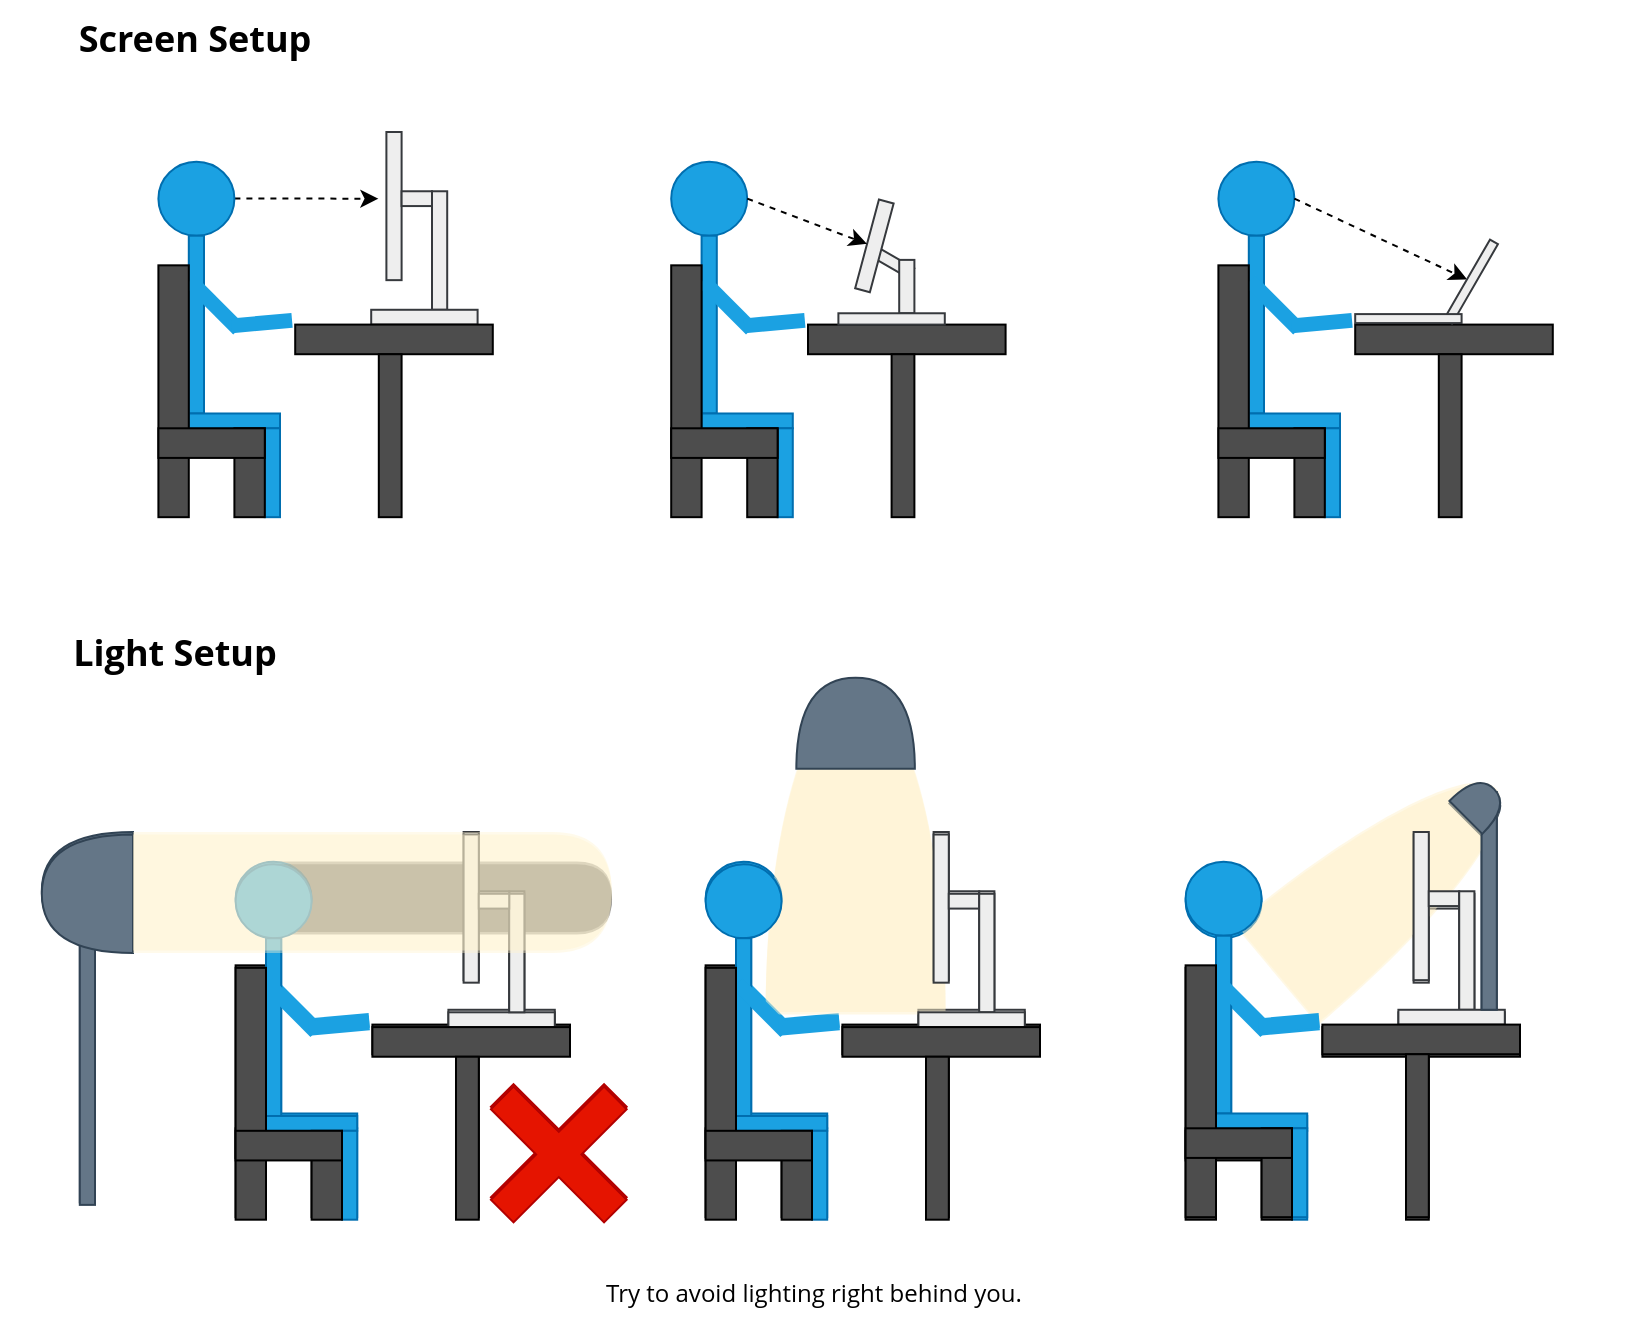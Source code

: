 <mxfile version="20.3.0" type="device"><diagram id="M3pvrxg0QlPzVswd9PLS" name="Page-1"><mxGraphModel dx="1011" dy="828" grid="1" gridSize="10" guides="1" tooltips="1" connect="1" arrows="1" fold="1" page="1" pageScale="1" pageWidth="850" pageHeight="1100" math="0" shadow="0"><root><mxCell id="0"/><mxCell id="1" parent="0"/><mxCell id="wjR194S2n0jLSr4wDRhN-28" value="" style="group" parent="1" vertex="1" connectable="0"><mxGeometry x="13" y="466" width="357.2" height="200" as="geometry"/></mxCell><mxCell id="wjR194S2n0jLSr4wDRhN-19" value="" style="rounded=0;whiteSpace=wrap;html=1;direction=south;fillColor=#647687;strokeColor=#314354;fontColor=#ffffff;" parent="wjR194S2n0jLSr4wDRhN-28" vertex="1"><mxGeometry x="39.9" y="22.22" width="7.6" height="162.963" as="geometry"/></mxCell><mxCell id="wjR194S2n0jLSr4wDRhN-86" value="" style="shape=delay;whiteSpace=wrap;html=1;strokeColor=none;fillColor=#1A1A1A;fillOpacity=40;" parent="wjR194S2n0jLSr4wDRhN-28" vertex="1"><mxGeometry x="133" y="14.81" width="173" height="35.19" as="geometry"/></mxCell><mxCell id="wjR194S2n0jLSr4wDRhN-1" value="" style="ellipse;whiteSpace=wrap;html=1;fillColor=#1ba1e2;strokeColor=#006EAF;fontColor=#ffffff;" parent="wjR194S2n0jLSr4wDRhN-28" vertex="1"><mxGeometry x="117.8" y="14.815" width="38" height="37.037" as="geometry"/></mxCell><mxCell id="wjR194S2n0jLSr4wDRhN-5" value="" style="rounded=0;whiteSpace=wrap;html=1;fillColor=#eeeeee;strokeColor=#36393d;" parent="wjR194S2n0jLSr4wDRhN-28" vertex="1"><mxGeometry x="224.2" y="88.889" width="53.2" height="7.407" as="geometry"/></mxCell><mxCell id="wjR194S2n0jLSr4wDRhN-6" value="" style="rounded=0;whiteSpace=wrap;html=1;fillColor=#4D4D4D;strokeColor=#000000;" parent="wjR194S2n0jLSr4wDRhN-28" vertex="1"><mxGeometry x="186.2" y="96.296" width="98.8" height="14.815" as="geometry"/></mxCell><mxCell id="wjR194S2n0jLSr4wDRhN-7" value="" style="rounded=0;whiteSpace=wrap;html=1;direction=south;fillColor=#4D4D4D;strokeColor=#000000;" parent="wjR194S2n0jLSr4wDRhN-28" vertex="1"><mxGeometry x="228" y="111.111" width="11.4" height="81.481" as="geometry"/></mxCell><mxCell id="wjR194S2n0jLSr4wDRhN-10" value="" style="rounded=0;whiteSpace=wrap;html=1;direction=south;fillColor=#1ba1e2;strokeColor=#006EAF;fontColor=#ffffff;" parent="wjR194S2n0jLSr4wDRhN-28" vertex="1"><mxGeometry x="133" y="51.852" width="7.6" height="88.889" as="geometry"/></mxCell><mxCell id="wjR194S2n0jLSr4wDRhN-17" value="" style="rounded=0;whiteSpace=wrap;html=1;direction=west;fillColor=#1ba1e2;strokeColor=none;fontColor=#ffffff;rotation=45;" parent="wjR194S2n0jLSr4wDRhN-28" vertex="1"><mxGeometry x="128.645" y="82.793" width="34.2" height="7.407" as="geometry"/></mxCell><mxCell id="wjR194S2n0jLSr4wDRhN-12" value="" style="rounded=0;whiteSpace=wrap;html=1;direction=west;fillColor=#1ba1e2;strokeColor=#006EAF;fontColor=#ffffff;" parent="wjR194S2n0jLSr4wDRhN-28" vertex="1"><mxGeometry x="133" y="140.741" width="45.6" height="7.407" as="geometry"/></mxCell><mxCell id="wjR194S2n0jLSr4wDRhN-13" value="" style="rounded=0;whiteSpace=wrap;html=1;direction=north;fillColor=#1ba1e2;strokeColor=#006EAF;fontColor=#ffffff;" parent="wjR194S2n0jLSr4wDRhN-28" vertex="1"><mxGeometry x="171" y="148.148" width="7.6" height="44.444" as="geometry"/></mxCell><mxCell id="wjR194S2n0jLSr4wDRhN-14" value="" style="rounded=0;whiteSpace=wrap;html=1;direction=south;fillColor=#4D4D4D;fontColor=#333333;strokeColor=#000000;" parent="wjR194S2n0jLSr4wDRhN-28" vertex="1"><mxGeometry x="117.8" y="66.667" width="15.2" height="125.926" as="geometry"/></mxCell><mxCell id="wjR194S2n0jLSr4wDRhN-16" value="" style="rounded=0;whiteSpace=wrap;html=1;direction=south;fillColor=#4D4D4D;fontColor=#333333;strokeColor=#000000;" parent="wjR194S2n0jLSr4wDRhN-28" vertex="1"><mxGeometry x="155.8" y="148.148" width="15.2" height="44.444" as="geometry"/></mxCell><mxCell id="wjR194S2n0jLSr4wDRhN-18" value="" style="rounded=0;whiteSpace=wrap;html=1;direction=west;fillColor=#1ba1e2;strokeColor=none;fontColor=#ffffff;rotation=-5;" parent="wjR194S2n0jLSr4wDRhN-28" vertex="1"><mxGeometry x="154.28" y="91.852" width="30.4" height="7.407" as="geometry"/></mxCell><mxCell id="wjR194S2n0jLSr4wDRhN-8" value="" style="rounded=0;whiteSpace=wrap;html=1;direction=west;fillColor=#4D4D4D;fontColor=#333333;strokeColor=#000000;" parent="wjR194S2n0jLSr4wDRhN-28" vertex="1"><mxGeometry x="117.8" y="148.148" width="53.2" height="14.815" as="geometry"/></mxCell><mxCell id="wjR194S2n0jLSr4wDRhN-20" value="" style="shape=or;whiteSpace=wrap;html=1;strokeColor=#314354;fillColor=#647687;direction=west;fontColor=#ffffff;" parent="wjR194S2n0jLSr4wDRhN-28" vertex="1"><mxGeometry x="20.9" y="-0.003" width="45.6" height="59.259" as="geometry"/></mxCell><mxCell id="wjR194S2n0jLSr4wDRhN-2" value="" style="rounded=0;whiteSpace=wrap;html=1;fillColor=#eeeeee;strokeColor=#36393d;" parent="wjR194S2n0jLSr4wDRhN-28" vertex="1"><mxGeometry x="231.8" width="7.6" height="74.074" as="geometry"/></mxCell><mxCell id="wjR194S2n0jLSr4wDRhN-4" value="" style="rounded=0;whiteSpace=wrap;html=1;fillColor=#eeeeee;strokeColor=#36393d;" parent="wjR194S2n0jLSr4wDRhN-28" vertex="1"><mxGeometry x="254.6" y="29.63" width="7.6" height="59.259" as="geometry"/></mxCell><mxCell id="wjR194S2n0jLSr4wDRhN-3" value="" style="rounded=0;whiteSpace=wrap;html=1;fillColor=#eeeeee;strokeColor=#36393d;" parent="wjR194S2n0jLSr4wDRhN-28" vertex="1"><mxGeometry x="239.4" y="29.63" width="15.2" height="7.407" as="geometry"/></mxCell><mxCell id="wjR194S2n0jLSr4wDRhN-32" value="" style="shape=cross;whiteSpace=wrap;html=1;strokeColor=#B20000;fillColor=#e51400;rotation=45;fontColor=#ffffff;" parent="wjR194S2n0jLSr4wDRhN-28" vertex="1"><mxGeometry x="239.4" y="120" width="80" height="80" as="geometry"/></mxCell><mxCell id="wjR194S2n0jLSr4wDRhN-34" value="" style="group" parent="1" vertex="1" connectable="0"><mxGeometry x="313" y="396" width="525" height="213.26" as="geometry"/></mxCell><mxCell id="wjR194S2n0jLSr4wDRhN-51" value="" style="group" parent="wjR194S2n0jLSr4wDRhN-34" vertex="1" connectable="0"><mxGeometry x="52.8" y="70" width="472.2" height="213.26" as="geometry"/></mxCell><mxCell id="wjR194S2n0jLSr4wDRhN-90" value="" style="verticalLabelPosition=bottom;verticalAlign=top;html=1;shape=mxgraph.basic.cone2;dx=0.65;dy=0;strokeColor=none;fillColor=#fff2cc;direction=west;fillOpacity=50;" parent="wjR194S2n0jLSr4wDRhN-51" vertex="1"><mxGeometry x="30" y="-70" width="90" height="160" as="geometry"/></mxCell><mxCell id="wjR194S2n0jLSr4wDRhN-36" value="" style="ellipse;whiteSpace=wrap;html=1;fillColor=#1ba1e2;strokeColor=#006EAF;fontColor=#ffffff;container=0;" parent="wjR194S2n0jLSr4wDRhN-51" vertex="1"><mxGeometry y="14.815" width="38" height="37.037" as="geometry"/></mxCell><mxCell id="wjR194S2n0jLSr4wDRhN-37" value="" style="rounded=0;whiteSpace=wrap;html=1;fillColor=#eeeeee;strokeColor=#36393d;container=0;" parent="wjR194S2n0jLSr4wDRhN-51" vertex="1"><mxGeometry x="114" width="7.6" height="74.074" as="geometry"/></mxCell><mxCell id="wjR194S2n0jLSr4wDRhN-38" value="" style="rounded=0;whiteSpace=wrap;html=1;fillColor=#eeeeee;strokeColor=#36393d;container=0;" parent="wjR194S2n0jLSr4wDRhN-51" vertex="1"><mxGeometry x="121.6" y="29.63" width="15.2" height="7.407" as="geometry"/></mxCell><mxCell id="wjR194S2n0jLSr4wDRhN-39" value="" style="rounded=0;whiteSpace=wrap;html=1;fillColor=#eeeeee;strokeColor=#36393d;container=0;" parent="wjR194S2n0jLSr4wDRhN-51" vertex="1"><mxGeometry x="136.8" y="29.63" width="7.6" height="59.259" as="geometry"/></mxCell><mxCell id="wjR194S2n0jLSr4wDRhN-40" value="" style="rounded=0;whiteSpace=wrap;html=1;fillColor=#eeeeee;strokeColor=#36393d;container=0;" parent="wjR194S2n0jLSr4wDRhN-51" vertex="1"><mxGeometry x="106.4" y="88.889" width="53.2" height="7.407" as="geometry"/></mxCell><mxCell id="wjR194S2n0jLSr4wDRhN-41" value="" style="rounded=0;whiteSpace=wrap;html=1;fillColor=#4D4D4D;strokeColor=#000000;container=0;" parent="wjR194S2n0jLSr4wDRhN-51" vertex="1"><mxGeometry x="68.4" y="96.296" width="98.8" height="14.815" as="geometry"/></mxCell><mxCell id="wjR194S2n0jLSr4wDRhN-42" value="" style="rounded=0;whiteSpace=wrap;html=1;direction=south;fillColor=#4D4D4D;strokeColor=#000000;container=0;" parent="wjR194S2n0jLSr4wDRhN-51" vertex="1"><mxGeometry x="110.2" y="111.111" width="11.4" height="81.481" as="geometry"/></mxCell><mxCell id="wjR194S2n0jLSr4wDRhN-43" value="" style="rounded=0;whiteSpace=wrap;html=1;direction=south;fillColor=#1ba1e2;strokeColor=#006EAF;fontColor=#ffffff;container=0;" parent="wjR194S2n0jLSr4wDRhN-51" vertex="1"><mxGeometry x="15.2" y="51.852" width="7.6" height="88.889" as="geometry"/></mxCell><mxCell id="wjR194S2n0jLSr4wDRhN-44" value="" style="rounded=0;whiteSpace=wrap;html=1;direction=west;fillColor=#1ba1e2;strokeColor=none;fontColor=#ffffff;rotation=45;container=0;" parent="wjR194S2n0jLSr4wDRhN-51" vertex="1"><mxGeometry x="10.845" y="82.793" width="34.2" height="7.407" as="geometry"/></mxCell><mxCell id="wjR194S2n0jLSr4wDRhN-45" value="" style="rounded=0;whiteSpace=wrap;html=1;direction=west;fillColor=#1ba1e2;strokeColor=#006EAF;fontColor=#ffffff;container=0;" parent="wjR194S2n0jLSr4wDRhN-51" vertex="1"><mxGeometry x="15.2" y="140.741" width="45.6" height="7.407" as="geometry"/></mxCell><mxCell id="wjR194S2n0jLSr4wDRhN-46" value="" style="rounded=0;whiteSpace=wrap;html=1;direction=north;fillColor=#1ba1e2;strokeColor=#006EAF;fontColor=#ffffff;container=0;" parent="wjR194S2n0jLSr4wDRhN-51" vertex="1"><mxGeometry x="53.2" y="148.148" width="7.6" height="44.444" as="geometry"/></mxCell><mxCell id="wjR194S2n0jLSr4wDRhN-47" value="" style="rounded=0;whiteSpace=wrap;html=1;direction=south;fillColor=#4D4D4D;fontColor=#333333;strokeColor=#000000;container=0;" parent="wjR194S2n0jLSr4wDRhN-51" vertex="1"><mxGeometry y="66.667" width="15.2" height="125.926" as="geometry"/></mxCell><mxCell id="wjR194S2n0jLSr4wDRhN-48" value="" style="rounded=0;whiteSpace=wrap;html=1;direction=south;fillColor=#4D4D4D;fontColor=#333333;strokeColor=#000000;container=0;" parent="wjR194S2n0jLSr4wDRhN-51" vertex="1"><mxGeometry x="38" y="148.148" width="15.2" height="44.444" as="geometry"/></mxCell><mxCell id="wjR194S2n0jLSr4wDRhN-49" value="" style="rounded=0;whiteSpace=wrap;html=1;direction=west;fillColor=#1ba1e2;strokeColor=none;fontColor=#ffffff;rotation=-5;container=0;" parent="wjR194S2n0jLSr4wDRhN-51" vertex="1"><mxGeometry x="36.48" y="91.852" width="30.4" height="7.407" as="geometry"/></mxCell><mxCell id="wjR194S2n0jLSr4wDRhN-50" value="" style="rounded=0;whiteSpace=wrap;html=1;direction=west;fillColor=#4D4D4D;fontColor=#333333;strokeColor=#000000;container=0;" parent="wjR194S2n0jLSr4wDRhN-51" vertex="1"><mxGeometry y="148.148" width="53.2" height="14.815" as="geometry"/></mxCell><mxCell id="wjR194S2n0jLSr4wDRhN-97" value="" style="shape=image;html=1;verticalAlign=top;verticalLabelPosition=bottom;labelBackgroundColor=#ffffff;imageAspect=0;aspect=fixed;image=https://cdn3.iconfinder.com/data/icons/flat-actions-icons-9/512/Tick_Mark-128.png;strokeColor=#000000;fillColor=#1A1A1A;" parent="wjR194S2n0jLSr4wDRhN-51" vertex="1"><mxGeometry x="127.2" y="114.56" width="82" height="82" as="geometry"/></mxCell><mxCell id="lc3bOfNyb2U1ckupQyzX-61" value="" style="group" parent="wjR194S2n0jLSr4wDRhN-51" vertex="1" connectable="0"><mxGeometry x="-352.8" y="1.26" width="357.2" height="200" as="geometry"/></mxCell><mxCell id="lc3bOfNyb2U1ckupQyzX-62" value="" style="rounded=0;whiteSpace=wrap;html=1;direction=south;fillColor=#647687;strokeColor=#314354;fontColor=#ffffff;" parent="lc3bOfNyb2U1ckupQyzX-61" vertex="1"><mxGeometry x="39.9" y="22.22" width="7.6" height="162.963" as="geometry"/></mxCell><mxCell id="lc3bOfNyb2U1ckupQyzX-63" value="" style="shape=delay;whiteSpace=wrap;html=1;strokeColor=none;fillColor=#1A1A1A;fillOpacity=40;" parent="lc3bOfNyb2U1ckupQyzX-61" vertex="1"><mxGeometry x="133" y="14.81" width="173" height="35.19" as="geometry"/></mxCell><mxCell id="lc3bOfNyb2U1ckupQyzX-64" value="" style="ellipse;whiteSpace=wrap;html=1;fillColor=#1ba1e2;strokeColor=#006EAF;fontColor=#ffffff;" parent="lc3bOfNyb2U1ckupQyzX-61" vertex="1"><mxGeometry x="117.8" y="14.815" width="38" height="37.037" as="geometry"/></mxCell><mxCell id="lc3bOfNyb2U1ckupQyzX-65" value="" style="rounded=0;whiteSpace=wrap;html=1;fillColor=#eeeeee;strokeColor=#36393d;" parent="lc3bOfNyb2U1ckupQyzX-61" vertex="1"><mxGeometry x="224.2" y="88.889" width="53.2" height="7.407" as="geometry"/></mxCell><mxCell id="lc3bOfNyb2U1ckupQyzX-66" value="" style="rounded=0;whiteSpace=wrap;html=1;fillColor=#4D4D4D;strokeColor=#000000;" parent="lc3bOfNyb2U1ckupQyzX-61" vertex="1"><mxGeometry x="186.2" y="96.296" width="98.8" height="14.815" as="geometry"/></mxCell><mxCell id="lc3bOfNyb2U1ckupQyzX-67" value="" style="rounded=0;whiteSpace=wrap;html=1;direction=south;fillColor=#4D4D4D;strokeColor=#000000;" parent="lc3bOfNyb2U1ckupQyzX-61" vertex="1"><mxGeometry x="228" y="111.111" width="11.4" height="81.481" as="geometry"/></mxCell><mxCell id="lc3bOfNyb2U1ckupQyzX-68" value="" style="rounded=0;whiteSpace=wrap;html=1;direction=south;fillColor=#1ba1e2;strokeColor=#006EAF;fontColor=#ffffff;" parent="lc3bOfNyb2U1ckupQyzX-61" vertex="1"><mxGeometry x="133" y="51.852" width="7.6" height="88.889" as="geometry"/></mxCell><mxCell id="lc3bOfNyb2U1ckupQyzX-69" value="" style="rounded=0;whiteSpace=wrap;html=1;direction=west;fillColor=#1ba1e2;strokeColor=none;fontColor=#ffffff;rotation=45;" parent="lc3bOfNyb2U1ckupQyzX-61" vertex="1"><mxGeometry x="128.645" y="82.793" width="34.2" height="7.407" as="geometry"/></mxCell><mxCell id="lc3bOfNyb2U1ckupQyzX-70" value="" style="rounded=0;whiteSpace=wrap;html=1;direction=west;fillColor=#1ba1e2;strokeColor=#006EAF;fontColor=#ffffff;" parent="lc3bOfNyb2U1ckupQyzX-61" vertex="1"><mxGeometry x="133" y="140.741" width="45.6" height="7.407" as="geometry"/></mxCell><mxCell id="lc3bOfNyb2U1ckupQyzX-71" value="" style="rounded=0;whiteSpace=wrap;html=1;direction=north;fillColor=#1ba1e2;strokeColor=#006EAF;fontColor=#ffffff;" parent="lc3bOfNyb2U1ckupQyzX-61" vertex="1"><mxGeometry x="171" y="148.148" width="7.6" height="44.444" as="geometry"/></mxCell><mxCell id="lc3bOfNyb2U1ckupQyzX-72" value="" style="rounded=0;whiteSpace=wrap;html=1;direction=south;fillColor=#4D4D4D;fontColor=#333333;strokeColor=#000000;" parent="lc3bOfNyb2U1ckupQyzX-61" vertex="1"><mxGeometry x="117.8" y="66.667" width="15.2" height="125.926" as="geometry"/></mxCell><mxCell id="lc3bOfNyb2U1ckupQyzX-73" value="" style="rounded=0;whiteSpace=wrap;html=1;direction=south;fillColor=#4D4D4D;fontColor=#333333;strokeColor=#000000;" parent="lc3bOfNyb2U1ckupQyzX-61" vertex="1"><mxGeometry x="155.8" y="148.148" width="15.2" height="44.444" as="geometry"/></mxCell><mxCell id="lc3bOfNyb2U1ckupQyzX-74" value="" style="rounded=0;whiteSpace=wrap;html=1;direction=west;fillColor=#1ba1e2;strokeColor=none;fontColor=#ffffff;rotation=-5;" parent="lc3bOfNyb2U1ckupQyzX-61" vertex="1"><mxGeometry x="154.28" y="91.852" width="30.4" height="7.407" as="geometry"/></mxCell><mxCell id="lc3bOfNyb2U1ckupQyzX-75" value="" style="rounded=0;whiteSpace=wrap;html=1;direction=west;fillColor=#4D4D4D;fontColor=#333333;strokeColor=#000000;" parent="lc3bOfNyb2U1ckupQyzX-61" vertex="1"><mxGeometry x="117.8" y="148.148" width="53.2" height="14.815" as="geometry"/></mxCell><mxCell id="lc3bOfNyb2U1ckupQyzX-76" value="" style="shape=or;whiteSpace=wrap;html=1;strokeColor=#314354;fillColor=#647687;direction=west;fontColor=#ffffff;" parent="lc3bOfNyb2U1ckupQyzX-61" vertex="1"><mxGeometry x="20.9" y="-0.003" width="45.6" height="59.259" as="geometry"/></mxCell><mxCell id="lc3bOfNyb2U1ckupQyzX-77" value="" style="rounded=0;whiteSpace=wrap;html=1;fillColor=#eeeeee;strokeColor=#36393d;" parent="lc3bOfNyb2U1ckupQyzX-61" vertex="1"><mxGeometry x="231.8" width="7.6" height="74.074" as="geometry"/></mxCell><mxCell id="lc3bOfNyb2U1ckupQyzX-78" value="" style="rounded=0;whiteSpace=wrap;html=1;fillColor=#eeeeee;strokeColor=#36393d;" parent="lc3bOfNyb2U1ckupQyzX-61" vertex="1"><mxGeometry x="254.6" y="29.63" width="7.6" height="59.259" as="geometry"/></mxCell><mxCell id="lc3bOfNyb2U1ckupQyzX-79" value="" style="rounded=0;whiteSpace=wrap;html=1;fillColor=#eeeeee;strokeColor=#36393d;" parent="lc3bOfNyb2U1ckupQyzX-61" vertex="1"><mxGeometry x="239.4" y="29.63" width="15.2" height="7.407" as="geometry"/></mxCell><mxCell id="lc3bOfNyb2U1ckupQyzX-80" value="" style="shape=cross;whiteSpace=wrap;html=1;strokeColor=#B20000;fillColor=#e51400;rotation=45;fontColor=#ffffff;" parent="lc3bOfNyb2U1ckupQyzX-61" vertex="1"><mxGeometry x="239.4" y="120" width="80" height="80" as="geometry"/></mxCell><mxCell id="lc3bOfNyb2U1ckupQyzX-81" value="" style="group" parent="wjR194S2n0jLSr4wDRhN-51" vertex="1" connectable="0"><mxGeometry x="-52.8" y="1.26" width="285" height="200" as="geometry"/></mxCell><mxCell id="lc3bOfNyb2U1ckupQyzX-82" value="" style="group" parent="lc3bOfNyb2U1ckupQyzX-81" vertex="1" connectable="0"><mxGeometry x="52.8" width="209.2" height="196.56" as="geometry"/></mxCell><mxCell id="lc3bOfNyb2U1ckupQyzX-83" value="" style="verticalLabelPosition=bottom;verticalAlign=top;html=1;shape=mxgraph.basic.cone2;dx=0.65;dy=0;strokeColor=none;fillColor=#fff2cc;direction=west;fillOpacity=50;" parent="lc3bOfNyb2U1ckupQyzX-82" vertex="1"><mxGeometry x="30" y="-70" width="90" height="160" as="geometry"/></mxCell><mxCell id="lc3bOfNyb2U1ckupQyzX-84" value="" style="ellipse;whiteSpace=wrap;html=1;fillColor=#1ba1e2;strokeColor=#006EAF;fontColor=#ffffff;container=0;" parent="lc3bOfNyb2U1ckupQyzX-82" vertex="1"><mxGeometry y="14.815" width="38" height="37.037" as="geometry"/></mxCell><mxCell id="lc3bOfNyb2U1ckupQyzX-85" value="" style="rounded=0;whiteSpace=wrap;html=1;fillColor=#eeeeee;strokeColor=#36393d;container=0;" parent="lc3bOfNyb2U1ckupQyzX-82" vertex="1"><mxGeometry x="114" width="7.6" height="74.074" as="geometry"/></mxCell><mxCell id="lc3bOfNyb2U1ckupQyzX-86" value="" style="rounded=0;whiteSpace=wrap;html=1;fillColor=#eeeeee;strokeColor=#36393d;container=0;" parent="lc3bOfNyb2U1ckupQyzX-82" vertex="1"><mxGeometry x="121.6" y="29.63" width="15.2" height="7.407" as="geometry"/></mxCell><mxCell id="lc3bOfNyb2U1ckupQyzX-87" value="" style="rounded=0;whiteSpace=wrap;html=1;fillColor=#eeeeee;strokeColor=#36393d;container=0;" parent="lc3bOfNyb2U1ckupQyzX-82" vertex="1"><mxGeometry x="136.8" y="29.63" width="7.6" height="59.259" as="geometry"/></mxCell><mxCell id="lc3bOfNyb2U1ckupQyzX-88" value="" style="rounded=0;whiteSpace=wrap;html=1;fillColor=#eeeeee;strokeColor=#36393d;container=0;" parent="lc3bOfNyb2U1ckupQyzX-82" vertex="1"><mxGeometry x="106.4" y="88.889" width="53.2" height="7.407" as="geometry"/></mxCell><mxCell id="lc3bOfNyb2U1ckupQyzX-89" value="" style="rounded=0;whiteSpace=wrap;html=1;fillColor=#4D4D4D;strokeColor=#000000;container=0;" parent="lc3bOfNyb2U1ckupQyzX-82" vertex="1"><mxGeometry x="68.4" y="96.296" width="98.8" height="14.815" as="geometry"/></mxCell><mxCell id="lc3bOfNyb2U1ckupQyzX-90" value="" style="rounded=0;whiteSpace=wrap;html=1;direction=south;fillColor=#4D4D4D;strokeColor=#000000;container=0;" parent="lc3bOfNyb2U1ckupQyzX-82" vertex="1"><mxGeometry x="110.2" y="111.111" width="11.4" height="81.481" as="geometry"/></mxCell><mxCell id="lc3bOfNyb2U1ckupQyzX-91" value="" style="rounded=0;whiteSpace=wrap;html=1;direction=south;fillColor=#1ba1e2;strokeColor=#006EAF;fontColor=#ffffff;container=0;" parent="lc3bOfNyb2U1ckupQyzX-82" vertex="1"><mxGeometry x="15.2" y="51.852" width="7.6" height="88.889" as="geometry"/></mxCell><mxCell id="lc3bOfNyb2U1ckupQyzX-92" value="" style="rounded=0;whiteSpace=wrap;html=1;direction=west;fillColor=#1ba1e2;strokeColor=none;fontColor=#ffffff;rotation=45;container=0;" parent="lc3bOfNyb2U1ckupQyzX-82" vertex="1"><mxGeometry x="10.845" y="82.793" width="34.2" height="7.407" as="geometry"/></mxCell><mxCell id="lc3bOfNyb2U1ckupQyzX-93" value="" style="rounded=0;whiteSpace=wrap;html=1;direction=west;fillColor=#1ba1e2;strokeColor=#006EAF;fontColor=#ffffff;container=0;" parent="lc3bOfNyb2U1ckupQyzX-82" vertex="1"><mxGeometry x="15.2" y="140.741" width="45.6" height="7.407" as="geometry"/></mxCell><mxCell id="lc3bOfNyb2U1ckupQyzX-94" value="" style="rounded=0;whiteSpace=wrap;html=1;direction=north;fillColor=#1ba1e2;strokeColor=#006EAF;fontColor=#ffffff;container=0;" parent="lc3bOfNyb2U1ckupQyzX-82" vertex="1"><mxGeometry x="53.2" y="148.148" width="7.6" height="44.444" as="geometry"/></mxCell><mxCell id="lc3bOfNyb2U1ckupQyzX-95" value="" style="rounded=0;whiteSpace=wrap;html=1;direction=south;fillColor=#4D4D4D;fontColor=#333333;strokeColor=#000000;container=0;" parent="lc3bOfNyb2U1ckupQyzX-82" vertex="1"><mxGeometry y="66.667" width="15.2" height="125.926" as="geometry"/></mxCell><mxCell id="lc3bOfNyb2U1ckupQyzX-96" value="" style="rounded=0;whiteSpace=wrap;html=1;direction=south;fillColor=#4D4D4D;fontColor=#333333;strokeColor=#000000;container=0;" parent="lc3bOfNyb2U1ckupQyzX-82" vertex="1"><mxGeometry x="38" y="148.148" width="15.2" height="44.444" as="geometry"/></mxCell><mxCell id="lc3bOfNyb2U1ckupQyzX-97" value="" style="rounded=0;whiteSpace=wrap;html=1;direction=west;fillColor=#1ba1e2;strokeColor=none;fontColor=#ffffff;rotation=-5;container=0;" parent="lc3bOfNyb2U1ckupQyzX-82" vertex="1"><mxGeometry x="36.48" y="91.852" width="30.4" height="7.407" as="geometry"/></mxCell><mxCell id="lc3bOfNyb2U1ckupQyzX-98" value="" style="rounded=0;whiteSpace=wrap;html=1;direction=west;fillColor=#4D4D4D;fontColor=#333333;strokeColor=#000000;container=0;" parent="lc3bOfNyb2U1ckupQyzX-82" vertex="1"><mxGeometry y="148.148" width="53.2" height="14.815" as="geometry"/></mxCell><mxCell id="lc3bOfNyb2U1ckupQyzX-99" value="" style="shape=image;html=1;verticalAlign=top;verticalLabelPosition=bottom;labelBackgroundColor=#ffffff;imageAspect=0;aspect=fixed;image=https://cdn3.iconfinder.com/data/icons/flat-actions-icons-9/512/Tick_Mark-128.png;strokeColor=#000000;fillColor=#1A1A1A;" parent="lc3bOfNyb2U1ckupQyzX-82" vertex="1"><mxGeometry x="127.2" y="114.56" width="82" height="82" as="geometry"/></mxCell><mxCell id="lc3bOfNyb2U1ckupQyzX-100" value="" style="group" parent="wjR194S2n0jLSr4wDRhN-51" vertex="1" connectable="0"><mxGeometry x="187.2" y="1.26" width="285" height="212" as="geometry"/></mxCell><mxCell id="lc3bOfNyb2U1ckupQyzX-101" value="" style="group" parent="lc3bOfNyb2U1ckupQyzX-100" vertex="1" connectable="0"><mxGeometry x="52.8" width="167.2" height="192.593" as="geometry"/></mxCell><mxCell id="lc3bOfNyb2U1ckupQyzX-102" value="" style="verticalLabelPosition=bottom;verticalAlign=top;html=1;shape=mxgraph.basic.cone2;dx=0.65;dy=0;strokeColor=none;fillColor=#fff2cc;direction=west;fillOpacity=50;rotation=50;" parent="lc3bOfNyb2U1ckupQyzX-101" vertex="1"><mxGeometry x="68.4" y="-47.07" width="64.36" height="143.37" as="geometry"/></mxCell><mxCell id="lc3bOfNyb2U1ckupQyzX-103" value="" style="ellipse;whiteSpace=wrap;html=1;fillColor=#1ba1e2;strokeColor=#006EAF;fontColor=#ffffff;container=0;" parent="lc3bOfNyb2U1ckupQyzX-101" vertex="1"><mxGeometry y="14.815" width="38" height="37.037" as="geometry"/></mxCell><mxCell id="lc3bOfNyb2U1ckupQyzX-104" value="" style="rounded=0;whiteSpace=wrap;html=1;fillColor=#eeeeee;strokeColor=#36393d;container=0;" parent="lc3bOfNyb2U1ckupQyzX-101" vertex="1"><mxGeometry x="114" width="7.6" height="74.074" as="geometry"/></mxCell><mxCell id="lc3bOfNyb2U1ckupQyzX-105" value="" style="rounded=0;whiteSpace=wrap;html=1;fillColor=#eeeeee;strokeColor=#36393d;container=0;" parent="lc3bOfNyb2U1ckupQyzX-101" vertex="1"><mxGeometry x="121.6" y="29.63" width="15.2" height="7.407" as="geometry"/></mxCell><mxCell id="lc3bOfNyb2U1ckupQyzX-106" value="" style="rounded=0;whiteSpace=wrap;html=1;fillColor=#eeeeee;strokeColor=#36393d;container=0;" parent="lc3bOfNyb2U1ckupQyzX-101" vertex="1"><mxGeometry x="136.8" y="29.63" width="7.6" height="59.259" as="geometry"/></mxCell><mxCell id="lc3bOfNyb2U1ckupQyzX-107" value="" style="rounded=0;whiteSpace=wrap;html=1;fillColor=#eeeeee;strokeColor=#36393d;container=0;" parent="lc3bOfNyb2U1ckupQyzX-101" vertex="1"><mxGeometry x="106.4" y="88.889" width="53.2" height="7.407" as="geometry"/></mxCell><mxCell id="lc3bOfNyb2U1ckupQyzX-108" value="" style="rounded=0;whiteSpace=wrap;html=1;fillColor=#4D4D4D;strokeColor=#000000;container=0;" parent="lc3bOfNyb2U1ckupQyzX-101" vertex="1"><mxGeometry x="68.4" y="96.296" width="98.8" height="14.815" as="geometry"/></mxCell><mxCell id="lc3bOfNyb2U1ckupQyzX-109" value="" style="rounded=0;whiteSpace=wrap;html=1;direction=south;fillColor=#4D4D4D;strokeColor=#000000;container=0;" parent="lc3bOfNyb2U1ckupQyzX-101" vertex="1"><mxGeometry x="110.2" y="111.111" width="11.4" height="81.481" as="geometry"/></mxCell><mxCell id="lc3bOfNyb2U1ckupQyzX-110" value="" style="rounded=0;whiteSpace=wrap;html=1;direction=south;fillColor=#1ba1e2;strokeColor=#006EAF;fontColor=#ffffff;container=0;" parent="lc3bOfNyb2U1ckupQyzX-101" vertex="1"><mxGeometry x="15.2" y="51.852" width="7.6" height="88.889" as="geometry"/></mxCell><mxCell id="lc3bOfNyb2U1ckupQyzX-111" value="" style="rounded=0;whiteSpace=wrap;html=1;direction=west;fillColor=#1ba1e2;strokeColor=none;fontColor=#ffffff;rotation=45;container=0;" parent="lc3bOfNyb2U1ckupQyzX-101" vertex="1"><mxGeometry x="10.845" y="82.793" width="34.2" height="7.407" as="geometry"/></mxCell><mxCell id="lc3bOfNyb2U1ckupQyzX-112" value="" style="rounded=0;whiteSpace=wrap;html=1;direction=west;fillColor=#1ba1e2;strokeColor=#006EAF;fontColor=#ffffff;container=0;" parent="lc3bOfNyb2U1ckupQyzX-101" vertex="1"><mxGeometry x="15.2" y="140.741" width="45.6" height="7.407" as="geometry"/></mxCell><mxCell id="lc3bOfNyb2U1ckupQyzX-113" value="" style="rounded=0;whiteSpace=wrap;html=1;direction=north;fillColor=#1ba1e2;strokeColor=#006EAF;fontColor=#ffffff;container=0;" parent="lc3bOfNyb2U1ckupQyzX-101" vertex="1"><mxGeometry x="53.2" y="148.148" width="7.6" height="44.444" as="geometry"/></mxCell><mxCell id="lc3bOfNyb2U1ckupQyzX-114" value="" style="rounded=0;whiteSpace=wrap;html=1;direction=south;fillColor=#4D4D4D;fontColor=#333333;strokeColor=#000000;container=0;" parent="lc3bOfNyb2U1ckupQyzX-101" vertex="1"><mxGeometry y="66.667" width="15.2" height="125.926" as="geometry"/></mxCell><mxCell id="lc3bOfNyb2U1ckupQyzX-115" value="" style="rounded=0;whiteSpace=wrap;html=1;direction=south;fillColor=#4D4D4D;fontColor=#333333;strokeColor=#000000;container=0;" parent="lc3bOfNyb2U1ckupQyzX-101" vertex="1"><mxGeometry x="38" y="148.148" width="15.2" height="44.444" as="geometry"/></mxCell><mxCell id="lc3bOfNyb2U1ckupQyzX-116" value="" style="rounded=0;whiteSpace=wrap;html=1;direction=west;fillColor=#1ba1e2;strokeColor=none;fontColor=#ffffff;rotation=-5;container=0;" parent="lc3bOfNyb2U1ckupQyzX-101" vertex="1"><mxGeometry x="36.48" y="91.852" width="30.4" height="7.407" as="geometry"/></mxCell><mxCell id="lc3bOfNyb2U1ckupQyzX-117" value="" style="rounded=0;whiteSpace=wrap;html=1;direction=west;fillColor=#4D4D4D;fontColor=#333333;strokeColor=#000000;container=0;" parent="lc3bOfNyb2U1ckupQyzX-101" vertex="1"><mxGeometry y="148.148" width="53.2" height="14.815" as="geometry"/></mxCell><mxCell id="lc3bOfNyb2U1ckupQyzX-118" value="" style="rounded=0;whiteSpace=wrap;html=1;direction=south;fillColor=#647687;strokeColor=#314354;fontColor=#ffffff;" parent="lc3bOfNyb2U1ckupQyzX-101" vertex="1"><mxGeometry x="148" y="-20" width="7.6" height="108.89" as="geometry"/></mxCell><mxCell id="lc3bOfNyb2U1ckupQyzX-119" value="" style="shape=image;html=1;verticalAlign=top;verticalLabelPosition=bottom;labelBackgroundColor=#ffffff;imageAspect=0;aspect=fixed;image=https://cdn3.iconfinder.com/data/icons/flat-actions-icons-9/512/Tick_Mark-128.png;strokeColor=#000000;fillColor=#1A1A1A;" parent="lc3bOfNyb2U1ckupQyzX-100" vertex="1"><mxGeometry x="185.56" y="110.59" width="82" height="82" as="geometry"/></mxCell><mxCell id="lc3bOfNyb2U1ckupQyzX-120" value="" style="shape=or;whiteSpace=wrap;html=1;strokeColor=#314354;fillColor=#647687;direction=west;fontColor=#ffffff;rotation=135;" parent="wjR194S2n0jLSr4wDRhN-51" vertex="1"><mxGeometry x="377.2" y="-24.74" width="20" height="23.26" as="geometry"/></mxCell><mxCell id="lc3bOfNyb2U1ckupQyzX-121" value="" style="shape=delay;whiteSpace=wrap;html=1;strokeColor=none;fillColor=#fff2cc;fillOpacity=40;" parent="wjR194S2n0jLSr4wDRhN-51" vertex="1"><mxGeometry x="-286.3" y="1.257" width="239.4" height="59.259" as="geometry"/></mxCell><mxCell id="wjR194S2n0jLSr4wDRhN-88" value="" style="shape=or;whiteSpace=wrap;html=1;strokeColor=#314354;fillColor=#647687;direction=west;fontColor=#ffffff;rotation=90;" parent="wjR194S2n0jLSr4wDRhN-51" vertex="1"><mxGeometry x="52.2" y="-84.003" width="45.6" height="59.259" as="geometry"/></mxCell><mxCell id="wjR194S2n0jLSr4wDRhN-52" value="" style="group" parent="1" vertex="1" connectable="0"><mxGeometry x="553" y="466" width="285" height="212" as="geometry"/></mxCell><mxCell id="wjR194S2n0jLSr4wDRhN-53" value="" style="group" parent="wjR194S2n0jLSr4wDRhN-52" vertex="1" connectable="0"><mxGeometry x="52.8" width="167.2" height="192.593" as="geometry"/></mxCell><mxCell id="wjR194S2n0jLSr4wDRhN-96" value="" style="verticalLabelPosition=bottom;verticalAlign=top;html=1;shape=mxgraph.basic.cone2;dx=0.65;dy=0;strokeColor=none;fillColor=#fff2cc;direction=west;fillOpacity=50;rotation=50;" parent="wjR194S2n0jLSr4wDRhN-53" vertex="1"><mxGeometry x="68.4" y="-47.07" width="64.36" height="143.37" as="geometry"/></mxCell><mxCell id="wjR194S2n0jLSr4wDRhN-54" value="" style="ellipse;whiteSpace=wrap;html=1;fillColor=#1ba1e2;strokeColor=#006EAF;fontColor=#ffffff;container=0;" parent="wjR194S2n0jLSr4wDRhN-53" vertex="1"><mxGeometry y="14.815" width="38" height="37.037" as="geometry"/></mxCell><mxCell id="wjR194S2n0jLSr4wDRhN-55" value="" style="rounded=0;whiteSpace=wrap;html=1;fillColor=#eeeeee;strokeColor=#36393d;container=0;" parent="wjR194S2n0jLSr4wDRhN-53" vertex="1"><mxGeometry x="114" width="7.6" height="74.074" as="geometry"/></mxCell><mxCell id="wjR194S2n0jLSr4wDRhN-56" value="" style="rounded=0;whiteSpace=wrap;html=1;fillColor=#eeeeee;strokeColor=#36393d;container=0;" parent="wjR194S2n0jLSr4wDRhN-53" vertex="1"><mxGeometry x="121.6" y="29.63" width="15.2" height="7.407" as="geometry"/></mxCell><mxCell id="wjR194S2n0jLSr4wDRhN-57" value="" style="rounded=0;whiteSpace=wrap;html=1;fillColor=#eeeeee;strokeColor=#36393d;container=0;" parent="wjR194S2n0jLSr4wDRhN-53" vertex="1"><mxGeometry x="136.8" y="29.63" width="7.6" height="59.259" as="geometry"/></mxCell><mxCell id="wjR194S2n0jLSr4wDRhN-58" value="" style="rounded=0;whiteSpace=wrap;html=1;fillColor=#eeeeee;strokeColor=#36393d;container=0;" parent="wjR194S2n0jLSr4wDRhN-53" vertex="1"><mxGeometry x="106.4" y="88.889" width="53.2" height="7.407" as="geometry"/></mxCell><mxCell id="wjR194S2n0jLSr4wDRhN-59" value="" style="rounded=0;whiteSpace=wrap;html=1;fillColor=#4D4D4D;strokeColor=#000000;container=0;" parent="wjR194S2n0jLSr4wDRhN-53" vertex="1"><mxGeometry x="68.4" y="96.296" width="98.8" height="14.815" as="geometry"/></mxCell><mxCell id="wjR194S2n0jLSr4wDRhN-60" value="" style="rounded=0;whiteSpace=wrap;html=1;direction=south;fillColor=#4D4D4D;strokeColor=#000000;container=0;" parent="wjR194S2n0jLSr4wDRhN-53" vertex="1"><mxGeometry x="110.2" y="111.111" width="11.4" height="81.481" as="geometry"/></mxCell><mxCell id="wjR194S2n0jLSr4wDRhN-61" value="" style="rounded=0;whiteSpace=wrap;html=1;direction=south;fillColor=#1ba1e2;strokeColor=#006EAF;fontColor=#ffffff;container=0;" parent="wjR194S2n0jLSr4wDRhN-53" vertex="1"><mxGeometry x="15.2" y="51.852" width="7.6" height="88.889" as="geometry"/></mxCell><mxCell id="wjR194S2n0jLSr4wDRhN-62" value="" style="rounded=0;whiteSpace=wrap;html=1;direction=west;fillColor=#1ba1e2;strokeColor=none;fontColor=#ffffff;rotation=45;container=0;" parent="wjR194S2n0jLSr4wDRhN-53" vertex="1"><mxGeometry x="10.845" y="82.793" width="34.2" height="7.407" as="geometry"/></mxCell><mxCell id="wjR194S2n0jLSr4wDRhN-63" value="" style="rounded=0;whiteSpace=wrap;html=1;direction=west;fillColor=#1ba1e2;strokeColor=#006EAF;fontColor=#ffffff;container=0;" parent="wjR194S2n0jLSr4wDRhN-53" vertex="1"><mxGeometry x="15.2" y="140.741" width="45.6" height="7.407" as="geometry"/></mxCell><mxCell id="wjR194S2n0jLSr4wDRhN-64" value="" style="rounded=0;whiteSpace=wrap;html=1;direction=north;fillColor=#1ba1e2;strokeColor=#006EAF;fontColor=#ffffff;container=0;" parent="wjR194S2n0jLSr4wDRhN-53" vertex="1"><mxGeometry x="53.2" y="148.148" width="7.6" height="44.444" as="geometry"/></mxCell><mxCell id="wjR194S2n0jLSr4wDRhN-65" value="" style="rounded=0;whiteSpace=wrap;html=1;direction=south;fillColor=#4D4D4D;fontColor=#333333;strokeColor=#000000;container=0;" parent="wjR194S2n0jLSr4wDRhN-53" vertex="1"><mxGeometry y="66.667" width="15.2" height="125.926" as="geometry"/></mxCell><mxCell id="wjR194S2n0jLSr4wDRhN-66" value="" style="rounded=0;whiteSpace=wrap;html=1;direction=south;fillColor=#4D4D4D;fontColor=#333333;strokeColor=#000000;container=0;" parent="wjR194S2n0jLSr4wDRhN-53" vertex="1"><mxGeometry x="38" y="148.148" width="15.2" height="44.444" as="geometry"/></mxCell><mxCell id="wjR194S2n0jLSr4wDRhN-67" value="" style="rounded=0;whiteSpace=wrap;html=1;direction=west;fillColor=#1ba1e2;strokeColor=none;fontColor=#ffffff;rotation=-5;container=0;" parent="wjR194S2n0jLSr4wDRhN-53" vertex="1"><mxGeometry x="36.48" y="91.852" width="30.4" height="7.407" as="geometry"/></mxCell><mxCell id="wjR194S2n0jLSr4wDRhN-68" value="" style="rounded=0;whiteSpace=wrap;html=1;direction=west;fillColor=#4D4D4D;fontColor=#333333;strokeColor=#000000;container=0;" parent="wjR194S2n0jLSr4wDRhN-53" vertex="1"><mxGeometry y="148.148" width="53.2" height="14.815" as="geometry"/></mxCell><mxCell id="wjR194S2n0jLSr4wDRhN-95" value="" style="rounded=0;whiteSpace=wrap;html=1;direction=south;fillColor=#647687;strokeColor=#314354;fontColor=#ffffff;" parent="wjR194S2n0jLSr4wDRhN-53" vertex="1"><mxGeometry x="148" y="-20" width="7.6" height="108.89" as="geometry"/></mxCell><mxCell id="wjR194S2n0jLSr4wDRhN-98" value="" style="shape=image;html=1;verticalAlign=top;verticalLabelPosition=bottom;labelBackgroundColor=#ffffff;imageAspect=0;aspect=fixed;image=https://cdn3.iconfinder.com/data/icons/flat-actions-icons-9/512/Tick_Mark-128.png;strokeColor=#000000;fillColor=#1A1A1A;" parent="wjR194S2n0jLSr4wDRhN-52" vertex="1"><mxGeometry x="185.56" y="110.59" width="82" height="82" as="geometry"/></mxCell><mxCell id="wjR194S2n0jLSr4wDRhN-91" value="" style="shape=or;whiteSpace=wrap;html=1;strokeColor=#314354;fillColor=#647687;direction=west;fontColor=#ffffff;rotation=135;" parent="1" vertex="1"><mxGeometry x="743" y="440" width="20" height="23.26" as="geometry"/></mxCell><mxCell id="wjR194S2n0jLSr4wDRhN-25" value="" style="shape=delay;whiteSpace=wrap;html=1;strokeColor=none;fillColor=#fff2cc;fillOpacity=40;" parent="1" vertex="1"><mxGeometry x="79.5" y="465.997" width="239.4" height="59.259" as="geometry"/></mxCell><mxCell id="lc3bOfNyb2U1ckupQyzX-124" value="" style="group" parent="1" vertex="1" connectable="0"><mxGeometry x="92.2" y="116" width="697.2" height="192.593" as="geometry"/></mxCell><mxCell id="lc3bOfNyb2U1ckupQyzX-23" style="edgeStyle=orthogonalEdgeStyle;rounded=0;orthogonalLoop=1;jettySize=auto;html=1;dashed=1;" parent="lc3bOfNyb2U1ckupQyzX-124" source="lc3bOfNyb2U1ckupQyzX-4" edge="1"><mxGeometry relative="1" as="geometry"><mxPoint x="110.0" y="33.333" as="targetPoint"/></mxGeometry></mxCell><mxCell id="lc3bOfNyb2U1ckupQyzX-4" value="" style="ellipse;whiteSpace=wrap;html=1;fillColor=#1ba1e2;strokeColor=#006EAF;fontColor=#ffffff;container=0;" parent="lc3bOfNyb2U1ckupQyzX-124" vertex="1"><mxGeometry y="14.815" width="38" height="37.037" as="geometry"/></mxCell><mxCell id="lc3bOfNyb2U1ckupQyzX-5" value="" style="rounded=0;whiteSpace=wrap;html=1;fillColor=#eeeeee;strokeColor=#36393d;container=0;" parent="lc3bOfNyb2U1ckupQyzX-124" vertex="1"><mxGeometry x="114" width="7.6" height="74.074" as="geometry"/></mxCell><mxCell id="lc3bOfNyb2U1ckupQyzX-6" value="" style="rounded=0;whiteSpace=wrap;html=1;fillColor=#eeeeee;strokeColor=#36393d;container=0;" parent="lc3bOfNyb2U1ckupQyzX-124" vertex="1"><mxGeometry x="121.6" y="29.63" width="15.2" height="7.407" as="geometry"/></mxCell><mxCell id="lc3bOfNyb2U1ckupQyzX-7" value="" style="rounded=0;whiteSpace=wrap;html=1;fillColor=#eeeeee;strokeColor=#36393d;container=0;" parent="lc3bOfNyb2U1ckupQyzX-124" vertex="1"><mxGeometry x="136.8" y="29.63" width="7.6" height="59.259" as="geometry"/></mxCell><mxCell id="lc3bOfNyb2U1ckupQyzX-8" value="" style="rounded=0;whiteSpace=wrap;html=1;fillColor=#eeeeee;strokeColor=#36393d;container=0;" parent="lc3bOfNyb2U1ckupQyzX-124" vertex="1"><mxGeometry x="106.4" y="88.889" width="53.2" height="7.407" as="geometry"/></mxCell><mxCell id="lc3bOfNyb2U1ckupQyzX-9" value="" style="rounded=0;whiteSpace=wrap;html=1;fillColor=#4D4D4D;strokeColor=#000000;container=0;" parent="lc3bOfNyb2U1ckupQyzX-124" vertex="1"><mxGeometry x="68.4" y="96.296" width="98.8" height="14.815" as="geometry"/></mxCell><mxCell id="lc3bOfNyb2U1ckupQyzX-10" value="" style="rounded=0;whiteSpace=wrap;html=1;direction=south;fillColor=#4D4D4D;strokeColor=#000000;container=0;" parent="lc3bOfNyb2U1ckupQyzX-124" vertex="1"><mxGeometry x="110.2" y="111.111" width="11.4" height="81.481" as="geometry"/></mxCell><mxCell id="lc3bOfNyb2U1ckupQyzX-11" value="" style="rounded=0;whiteSpace=wrap;html=1;direction=south;fillColor=#1ba1e2;strokeColor=#006EAF;fontColor=#ffffff;container=0;" parent="lc3bOfNyb2U1ckupQyzX-124" vertex="1"><mxGeometry x="15.2" y="51.852" width="7.6" height="88.889" as="geometry"/></mxCell><mxCell id="lc3bOfNyb2U1ckupQyzX-12" value="" style="rounded=0;whiteSpace=wrap;html=1;direction=west;fillColor=#1ba1e2;strokeColor=none;fontColor=#ffffff;rotation=45;container=0;" parent="lc3bOfNyb2U1ckupQyzX-124" vertex="1"><mxGeometry x="10.845" y="82.793" width="34.2" height="7.407" as="geometry"/></mxCell><mxCell id="lc3bOfNyb2U1ckupQyzX-13" value="" style="rounded=0;whiteSpace=wrap;html=1;direction=west;fillColor=#1ba1e2;strokeColor=#006EAF;fontColor=#ffffff;container=0;" parent="lc3bOfNyb2U1ckupQyzX-124" vertex="1"><mxGeometry x="15.2" y="140.741" width="45.6" height="7.407" as="geometry"/></mxCell><mxCell id="lc3bOfNyb2U1ckupQyzX-14" value="" style="rounded=0;whiteSpace=wrap;html=1;direction=north;fillColor=#1ba1e2;strokeColor=#006EAF;fontColor=#ffffff;container=0;" parent="lc3bOfNyb2U1ckupQyzX-124" vertex="1"><mxGeometry x="53.2" y="148.148" width="7.6" height="44.444" as="geometry"/></mxCell><mxCell id="lc3bOfNyb2U1ckupQyzX-15" value="" style="rounded=0;whiteSpace=wrap;html=1;direction=south;fillColor=#4D4D4D;fontColor=#333333;strokeColor=#000000;container=0;" parent="lc3bOfNyb2U1ckupQyzX-124" vertex="1"><mxGeometry y="66.667" width="15.2" height="125.926" as="geometry"/></mxCell><mxCell id="lc3bOfNyb2U1ckupQyzX-16" value="" style="rounded=0;whiteSpace=wrap;html=1;direction=south;fillColor=#4D4D4D;fontColor=#333333;strokeColor=#000000;container=0;" parent="lc3bOfNyb2U1ckupQyzX-124" vertex="1"><mxGeometry x="38" y="148.148" width="15.2" height="44.444" as="geometry"/></mxCell><mxCell id="lc3bOfNyb2U1ckupQyzX-17" value="" style="rounded=0;whiteSpace=wrap;html=1;direction=west;fillColor=#1ba1e2;strokeColor=none;fontColor=#ffffff;rotation=-5;container=0;" parent="lc3bOfNyb2U1ckupQyzX-124" vertex="1"><mxGeometry x="36.48" y="91.852" width="30.4" height="7.407" as="geometry"/></mxCell><mxCell id="lc3bOfNyb2U1ckupQyzX-18" value="" style="rounded=0;whiteSpace=wrap;html=1;direction=west;fillColor=#4D4D4D;fontColor=#333333;strokeColor=#000000;container=0;" parent="lc3bOfNyb2U1ckupQyzX-124" vertex="1"><mxGeometry y="148.148" width="53.2" height="14.815" as="geometry"/></mxCell><mxCell id="lc3bOfNyb2U1ckupQyzX-25" value="" style="ellipse;whiteSpace=wrap;html=1;fillColor=#1ba1e2;strokeColor=#006EAF;fontColor=#ffffff;container=0;" parent="lc3bOfNyb2U1ckupQyzX-124" vertex="1"><mxGeometry x="256.4" y="14.815" width="38" height="37.037" as="geometry"/></mxCell><mxCell id="lc3bOfNyb2U1ckupQyzX-30" value="" style="rounded=0;whiteSpace=wrap;html=1;fillColor=#4D4D4D;strokeColor=#000000;container=0;" parent="lc3bOfNyb2U1ckupQyzX-124" vertex="1"><mxGeometry x="324.8" y="96.296" width="98.8" height="14.815" as="geometry"/></mxCell><mxCell id="lc3bOfNyb2U1ckupQyzX-31" value="" style="rounded=0;whiteSpace=wrap;html=1;direction=south;fillColor=#4D4D4D;strokeColor=#000000;container=0;" parent="lc3bOfNyb2U1ckupQyzX-124" vertex="1"><mxGeometry x="366.6" y="111.111" width="11.4" height="81.481" as="geometry"/></mxCell><mxCell id="lc3bOfNyb2U1ckupQyzX-32" value="" style="rounded=0;whiteSpace=wrap;html=1;direction=south;fillColor=#1ba1e2;strokeColor=#006EAF;fontColor=#ffffff;container=0;" parent="lc3bOfNyb2U1ckupQyzX-124" vertex="1"><mxGeometry x="271.6" y="51.852" width="7.6" height="88.889" as="geometry"/></mxCell><mxCell id="lc3bOfNyb2U1ckupQyzX-33" value="" style="rounded=0;whiteSpace=wrap;html=1;direction=west;fillColor=#1ba1e2;strokeColor=none;fontColor=#ffffff;rotation=45;container=0;" parent="lc3bOfNyb2U1ckupQyzX-124" vertex="1"><mxGeometry x="267.245" y="82.793" width="34.2" height="7.407" as="geometry"/></mxCell><mxCell id="lc3bOfNyb2U1ckupQyzX-34" value="" style="rounded=0;whiteSpace=wrap;html=1;direction=west;fillColor=#1ba1e2;strokeColor=#006EAF;fontColor=#ffffff;container=0;" parent="lc3bOfNyb2U1ckupQyzX-124" vertex="1"><mxGeometry x="271.6" y="140.741" width="45.6" height="7.407" as="geometry"/></mxCell><mxCell id="lc3bOfNyb2U1ckupQyzX-35" value="" style="rounded=0;whiteSpace=wrap;html=1;direction=north;fillColor=#1ba1e2;strokeColor=#006EAF;fontColor=#ffffff;container=0;" parent="lc3bOfNyb2U1ckupQyzX-124" vertex="1"><mxGeometry x="309.6" y="148.148" width="7.6" height="44.444" as="geometry"/></mxCell><mxCell id="lc3bOfNyb2U1ckupQyzX-36" value="" style="rounded=0;whiteSpace=wrap;html=1;direction=south;fillColor=#4D4D4D;fontColor=#333333;strokeColor=#000000;container=0;" parent="lc3bOfNyb2U1ckupQyzX-124" vertex="1"><mxGeometry x="256.4" y="66.667" width="15.2" height="125.926" as="geometry"/></mxCell><mxCell id="lc3bOfNyb2U1ckupQyzX-37" value="" style="rounded=0;whiteSpace=wrap;html=1;direction=south;fillColor=#4D4D4D;fontColor=#333333;strokeColor=#000000;container=0;" parent="lc3bOfNyb2U1ckupQyzX-124" vertex="1"><mxGeometry x="294.4" y="148.148" width="15.2" height="44.444" as="geometry"/></mxCell><mxCell id="lc3bOfNyb2U1ckupQyzX-38" value="" style="rounded=0;whiteSpace=wrap;html=1;direction=west;fillColor=#1ba1e2;strokeColor=none;fontColor=#ffffff;rotation=-5;container=0;" parent="lc3bOfNyb2U1ckupQyzX-124" vertex="1"><mxGeometry x="292.88" y="91.852" width="30.4" height="7.407" as="geometry"/></mxCell><mxCell id="lc3bOfNyb2U1ckupQyzX-39" value="" style="rounded=0;whiteSpace=wrap;html=1;direction=west;fillColor=#4D4D4D;fontColor=#333333;strokeColor=#000000;container=0;" parent="lc3bOfNyb2U1ckupQyzX-124" vertex="1"><mxGeometry x="256.4" y="148.148" width="53.2" height="14.815" as="geometry"/></mxCell><mxCell id="lc3bOfNyb2U1ckupQyzX-40" value="" style="group" parent="lc3bOfNyb2U1ckupQyzX-124" vertex="1" connectable="0"><mxGeometry x="340" y="34" width="53.2" height="62.3" as="geometry"/></mxCell><mxCell id="lc3bOfNyb2U1ckupQyzX-27" value="" style="rounded=0;whiteSpace=wrap;html=1;fillColor=#eeeeee;strokeColor=#36393d;container=0;rotation=30;" parent="lc3bOfNyb2U1ckupQyzX-40" vertex="1"><mxGeometry x="16.0" y="28.302" width="22.0" height="5.668" as="geometry"/></mxCell><mxCell id="lc3bOfNyb2U1ckupQyzX-28" value="" style="rounded=0;whiteSpace=wrap;html=1;fillColor=#eeeeee;strokeColor=#36393d;container=0;" parent="lc3bOfNyb2U1ckupQyzX-40" vertex="1"><mxGeometry x="30.4" y="29.947" width="7.6" height="26.688" as="geometry"/></mxCell><mxCell id="lc3bOfNyb2U1ckupQyzX-29" value="" style="rounded=0;whiteSpace=wrap;html=1;fillColor=#eeeeee;strokeColor=#36393d;container=0;" parent="lc3bOfNyb2U1ckupQyzX-40" vertex="1"><mxGeometry y="56.634" width="53.2" height="5.666" as="geometry"/></mxCell><mxCell id="lc3bOfNyb2U1ckupQyzX-26" value="" style="rounded=0;whiteSpace=wrap;html=1;fillColor=#eeeeee;strokeColor=#36393d;container=0;rotation=15;" parent="lc3bOfNyb2U1ckupQyzX-40" vertex="1"><mxGeometry x="14.2" y="-0.031" width="7.6" height="45.949" as="geometry"/></mxCell><mxCell id="lc3bOfNyb2U1ckupQyzX-43" value="" style="endArrow=classic;html=1;rounded=0;dashed=1;entryX=0;entryY=0.5;entryDx=0;entryDy=0;exitX=1;exitY=0.5;exitDx=0;exitDy=0;" parent="lc3bOfNyb2U1ckupQyzX-124" source="lc3bOfNyb2U1ckupQyzX-25" target="lc3bOfNyb2U1ckupQyzX-26" edge="1"><mxGeometry width="50" height="50" relative="1" as="geometry"><mxPoint x="294.4" y="29.63" as="sourcePoint"/><mxPoint x="344.4" y="-20.37" as="targetPoint"/></mxGeometry></mxCell><mxCell id="lc3bOfNyb2U1ckupQyzX-123" value="" style="group" parent="lc3bOfNyb2U1ckupQyzX-124" vertex="1" connectable="0"><mxGeometry x="530" y="14.815" width="167.2" height="177.778" as="geometry"/></mxCell><mxCell id="lc3bOfNyb2U1ckupQyzX-44" value="" style="ellipse;whiteSpace=wrap;html=1;fillColor=#1ba1e2;strokeColor=#006EAF;fontColor=#ffffff;container=0;" parent="lc3bOfNyb2U1ckupQyzX-123" vertex="1"><mxGeometry width="38" height="37.037" as="geometry"/></mxCell><mxCell id="lc3bOfNyb2U1ckupQyzX-45" value="" style="rounded=0;whiteSpace=wrap;html=1;fillColor=#4D4D4D;strokeColor=#000000;container=0;" parent="lc3bOfNyb2U1ckupQyzX-123" vertex="1"><mxGeometry x="68.4" y="81.481" width="98.8" height="14.815" as="geometry"/></mxCell><mxCell id="lc3bOfNyb2U1ckupQyzX-46" value="" style="rounded=0;whiteSpace=wrap;html=1;direction=south;fillColor=#4D4D4D;strokeColor=#000000;container=0;" parent="lc3bOfNyb2U1ckupQyzX-123" vertex="1"><mxGeometry x="110.2" y="96.296" width="11.4" height="81.481" as="geometry"/></mxCell><mxCell id="lc3bOfNyb2U1ckupQyzX-47" value="" style="rounded=0;whiteSpace=wrap;html=1;direction=south;fillColor=#1ba1e2;strokeColor=#006EAF;fontColor=#ffffff;container=0;" parent="lc3bOfNyb2U1ckupQyzX-123" vertex="1"><mxGeometry x="15.2" y="37.037" width="7.6" height="88.889" as="geometry"/></mxCell><mxCell id="lc3bOfNyb2U1ckupQyzX-48" value="" style="rounded=0;whiteSpace=wrap;html=1;direction=west;fillColor=#1ba1e2;strokeColor=none;fontColor=#ffffff;rotation=45;container=0;" parent="lc3bOfNyb2U1ckupQyzX-123" vertex="1"><mxGeometry x="10.845" y="67.978" width="34.2" height="7.407" as="geometry"/></mxCell><mxCell id="lc3bOfNyb2U1ckupQyzX-49" value="" style="rounded=0;whiteSpace=wrap;html=1;direction=west;fillColor=#1ba1e2;strokeColor=#006EAF;fontColor=#ffffff;container=0;" parent="lc3bOfNyb2U1ckupQyzX-123" vertex="1"><mxGeometry x="15.2" y="125.926" width="45.6" height="7.407" as="geometry"/></mxCell><mxCell id="lc3bOfNyb2U1ckupQyzX-50" value="" style="rounded=0;whiteSpace=wrap;html=1;direction=north;fillColor=#1ba1e2;strokeColor=#006EAF;fontColor=#ffffff;container=0;" parent="lc3bOfNyb2U1ckupQyzX-123" vertex="1"><mxGeometry x="53.2" y="133.333" width="7.6" height="44.444" as="geometry"/></mxCell><mxCell id="lc3bOfNyb2U1ckupQyzX-51" value="" style="rounded=0;whiteSpace=wrap;html=1;direction=south;fillColor=#4D4D4D;fontColor=#333333;strokeColor=#000000;container=0;" parent="lc3bOfNyb2U1ckupQyzX-123" vertex="1"><mxGeometry y="51.852" width="15.2" height="125.926" as="geometry"/></mxCell><mxCell id="lc3bOfNyb2U1ckupQyzX-52" value="" style="rounded=0;whiteSpace=wrap;html=1;direction=south;fillColor=#4D4D4D;fontColor=#333333;strokeColor=#000000;container=0;" parent="lc3bOfNyb2U1ckupQyzX-123" vertex="1"><mxGeometry x="38" y="133.333" width="15.2" height="44.444" as="geometry"/></mxCell><mxCell id="lc3bOfNyb2U1ckupQyzX-53" value="" style="rounded=0;whiteSpace=wrap;html=1;direction=west;fillColor=#1ba1e2;strokeColor=none;fontColor=#ffffff;rotation=-5;container=0;" parent="lc3bOfNyb2U1ckupQyzX-123" vertex="1"><mxGeometry x="36.48" y="77.037" width="30.4" height="7.407" as="geometry"/></mxCell><mxCell id="lc3bOfNyb2U1ckupQyzX-54" value="" style="rounded=0;whiteSpace=wrap;html=1;direction=west;fillColor=#4D4D4D;fontColor=#333333;strokeColor=#000000;container=0;" parent="lc3bOfNyb2U1ckupQyzX-123" vertex="1"><mxGeometry y="133.333" width="53.2" height="14.815" as="geometry"/></mxCell><mxCell id="lc3bOfNyb2U1ckupQyzX-60" value="" style="endArrow=classic;html=1;rounded=0;dashed=1;entryX=0;entryY=0.5;entryDx=0;entryDy=0;exitX=1;exitY=0.5;exitDx=0;exitDy=0;" parent="lc3bOfNyb2U1ckupQyzX-123" source="lc3bOfNyb2U1ckupQyzX-44" target="lc3bOfNyb2U1ckupQyzX-59" edge="1"><mxGeometry width="50" height="50" relative="1" as="geometry"><mxPoint x="38" y="14.815" as="sourcePoint"/><mxPoint x="88" y="-35.185" as="targetPoint"/></mxGeometry></mxCell><mxCell id="lc3bOfNyb2U1ckupQyzX-59" value="" style="rounded=0;whiteSpace=wrap;html=1;fillColor=#eeeeee;strokeColor=#36393d;container=0;rotation=30;" parent="lc3bOfNyb2U1ckupQyzX-123" vertex="1"><mxGeometry x="124" y="37.035" width="4.6" height="45.95" as="geometry"/></mxCell><mxCell id="lc3bOfNyb2U1ckupQyzX-58" value="" style="rounded=0;whiteSpace=wrap;html=1;fillColor=#eeeeee;strokeColor=#36393d;container=0;" parent="lc3bOfNyb2U1ckupQyzX-123" vertex="1"><mxGeometry x="68.4" y="76.235" width="53.2" height="4.5" as="geometry"/></mxCell><mxCell id="C6458K0Uxw59jab7j1Np-1" value="&lt;font data-font-src=&quot;https://fonts.googleapis.com/css?family=Open+Sans&quot; face=&quot;Open Sans&quot;&gt;&lt;b&gt;&lt;font style=&quot;font-size: 18px;&quot;&gt;Light Setup&lt;br&gt;&lt;/font&gt;&lt;/b&gt;&lt;/font&gt;" style="text;html=1;align=center;verticalAlign=middle;resizable=0;points=[];autosize=1;strokeColor=none;fillColor=none;" vertex="1" parent="1"><mxGeometry x="40" y="356" width="120" height="40" as="geometry"/></mxCell><mxCell id="C6458K0Uxw59jab7j1Np-6" value="&lt;font data-font-src=&quot;https://fonts.googleapis.com/css?family=Open+Sans&quot; style=&quot;font-size: 12px;&quot; face=&quot;Open Sans&quot;&gt;Try to avoid lighting right behind you.&lt;/font&gt;" style="whiteSpace=wrap;html=1;fontSize=18;fillColor=none;strokeColor=none;" vertex="1" parent="1"><mxGeometry x="50" y="680" width="740" height="30" as="geometry"/></mxCell><mxCell id="C6458K0Uxw59jab7j1Np-7" value="&lt;font data-font-src=&quot;https://fonts.googleapis.com/css?family=Open+Sans&quot; face=&quot;Open Sans&quot;&gt;Screen Setup&lt;/font&gt;" style="text;html=1;align=center;verticalAlign=middle;resizable=0;points=[];autosize=1;strokeColor=none;fillColor=none;fontStyle=1;fontSize=18;" vertex="1" parent="1"><mxGeometry x="40" y="50" width="140" height="40" as="geometry"/></mxCell></root></mxGraphModel></diagram></mxfile>